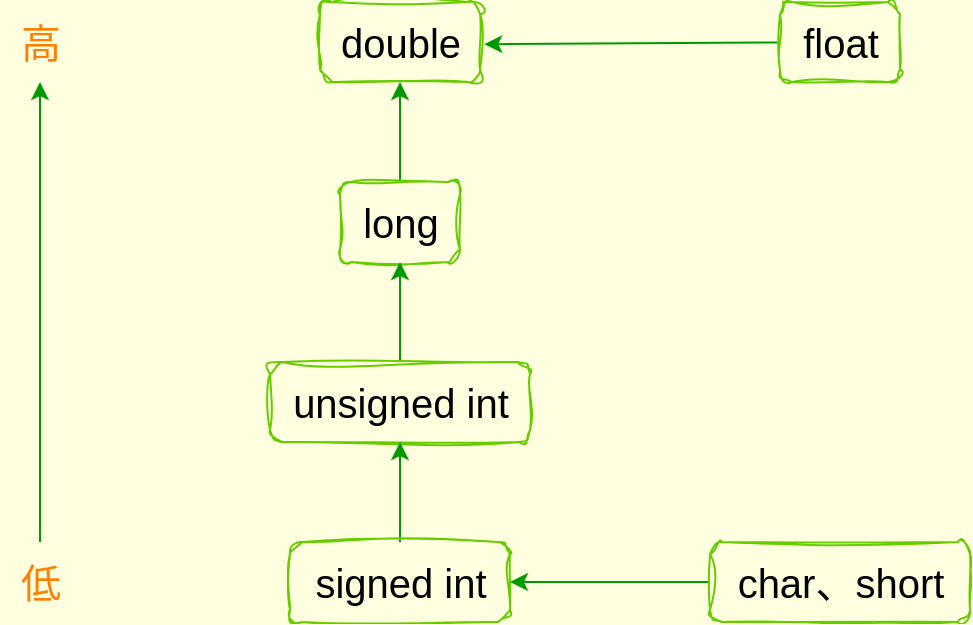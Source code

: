 <mxfile>
    <diagram id="v8-c6aN_PZKcwBj2Luv6" name="第 1 页">
        <mxGraphModel dx="811" dy="588" grid="1" gridSize="10" guides="1" tooltips="1" connect="1" arrows="1" fold="1" page="1" pageScale="1" pageWidth="1000000" pageHeight="1000000" background="#FFFFE0" math="0" shadow="0">
            <root>
                <mxCell id="0"/>
                <mxCell id="1" parent="0"/>
                <mxCell id="2" value="double" style="text;html=1;align=center;verticalAlign=middle;resizable=0;points=[];autosize=1;strokeColor=#66CC00;fillColor=none;sketch=1;curveFitting=1;jiggle=2;rounded=1;fontSize=20;fontColor=#000000;" vertex="1" parent="1">
                    <mxGeometry x="300" y="60" width="80" height="40" as="geometry"/>
                </mxCell>
                <mxCell id="4" style="edgeStyle=none;html=1;entryX=1.027;entryY=0.528;entryDx=0;entryDy=0;entryPerimeter=0;fontSize=20;fontColor=#000000;labelBackgroundColor=#009900;strokeColor=#009900;" edge="1" parent="1" source="3" target="2">
                    <mxGeometry relative="1" as="geometry"/>
                </mxCell>
                <mxCell id="3" value="float" style="text;html=1;align=center;verticalAlign=middle;resizable=0;points=[];autosize=1;strokeColor=#66CC00;fillColor=none;sketch=1;curveFitting=1;jiggle=2;rounded=1;fontSize=20;fontColor=#000000;" vertex="1" parent="1">
                    <mxGeometry x="530" y="60" width="60" height="40" as="geometry"/>
                </mxCell>
                <mxCell id="9" style="edgeStyle=none;html=1;labelBackgroundColor=#009900;strokeColor=#009900;fontSize=20;fontColor=#000000;" edge="1" parent="1" source="5" target="2">
                    <mxGeometry relative="1" as="geometry"/>
                </mxCell>
                <mxCell id="5" value="long" style="text;html=1;align=center;verticalAlign=middle;resizable=0;points=[];autosize=1;strokeColor=#66CC00;fillColor=none;fontSize=20;fontColor=#000000;sketch=1;curveFitting=1;jiggle=2;rounded=1;" vertex="1" parent="1">
                    <mxGeometry x="310" y="150" width="60" height="40" as="geometry"/>
                </mxCell>
                <mxCell id="10" style="edgeStyle=none;html=1;labelBackgroundColor=#009900;strokeColor=#009900;fontSize=20;fontColor=#000000;" edge="1" parent="1" source="6" target="5">
                    <mxGeometry relative="1" as="geometry"/>
                </mxCell>
                <mxCell id="6" value="unsigned int" style="text;html=1;align=center;verticalAlign=middle;resizable=0;points=[];autosize=1;strokeColor=#66CC00;fillColor=none;fontSize=20;fontColor=#000000;sketch=1;curveFitting=1;jiggle=2;rounded=1;" vertex="1" parent="1">
                    <mxGeometry x="275" y="240" width="130" height="40" as="geometry"/>
                </mxCell>
                <mxCell id="11" style="edgeStyle=none;html=1;labelBackgroundColor=#009900;strokeColor=#009900;fontSize=20;fontColor=#000000;" edge="1" parent="1" source="7" target="6">
                    <mxGeometry relative="1" as="geometry"/>
                </mxCell>
                <mxCell id="7" value="signed int" style="text;html=1;align=center;verticalAlign=middle;resizable=0;points=[];autosize=1;strokeColor=#66CC00;fillColor=none;fontSize=20;fontColor=#000000;rounded=1;sketch=1;curveFitting=1;jiggle=2;glass=0;" vertex="1" parent="1">
                    <mxGeometry x="285" y="330" width="110" height="40" as="geometry"/>
                </mxCell>
                <mxCell id="12" style="edgeStyle=none;html=1;labelBackgroundColor=#009900;strokeColor=#009900;fontSize=20;fontColor=#000000;" edge="1" parent="1" source="8" target="7">
                    <mxGeometry relative="1" as="geometry"/>
                </mxCell>
                <mxCell id="8" value="char、short" style="text;html=1;align=center;verticalAlign=middle;resizable=0;points=[];autosize=1;strokeColor=#66CC00;fillColor=none;fontSize=20;fontColor=#000000;rounded=1;sketch=1;curveFitting=1;jiggle=2;" vertex="1" parent="1">
                    <mxGeometry x="495" y="330" width="130" height="40" as="geometry"/>
                </mxCell>
                <mxCell id="15" style="edgeStyle=none;html=1;labelBackgroundColor=#009900;strokeColor=#009900;fontSize=20;fontColor=#FF8000;" edge="1" parent="1" source="13" target="14">
                    <mxGeometry relative="1" as="geometry"/>
                </mxCell>
                <mxCell id="13" value="低" style="text;html=1;align=center;verticalAlign=middle;resizable=0;points=[];autosize=1;strokeColor=none;fillColor=none;fontSize=20;fontColor=#FF8000;" vertex="1" parent="1">
                    <mxGeometry x="140" y="330" width="40" height="40" as="geometry"/>
                </mxCell>
                <mxCell id="14" value="高" style="text;html=1;align=center;verticalAlign=middle;resizable=0;points=[];autosize=1;strokeColor=none;fillColor=none;fontSize=20;fontColor=#FF8000;" vertex="1" parent="1">
                    <mxGeometry x="140" y="60" width="40" height="40" as="geometry"/>
                </mxCell>
            </root>
        </mxGraphModel>
    </diagram>
</mxfile>